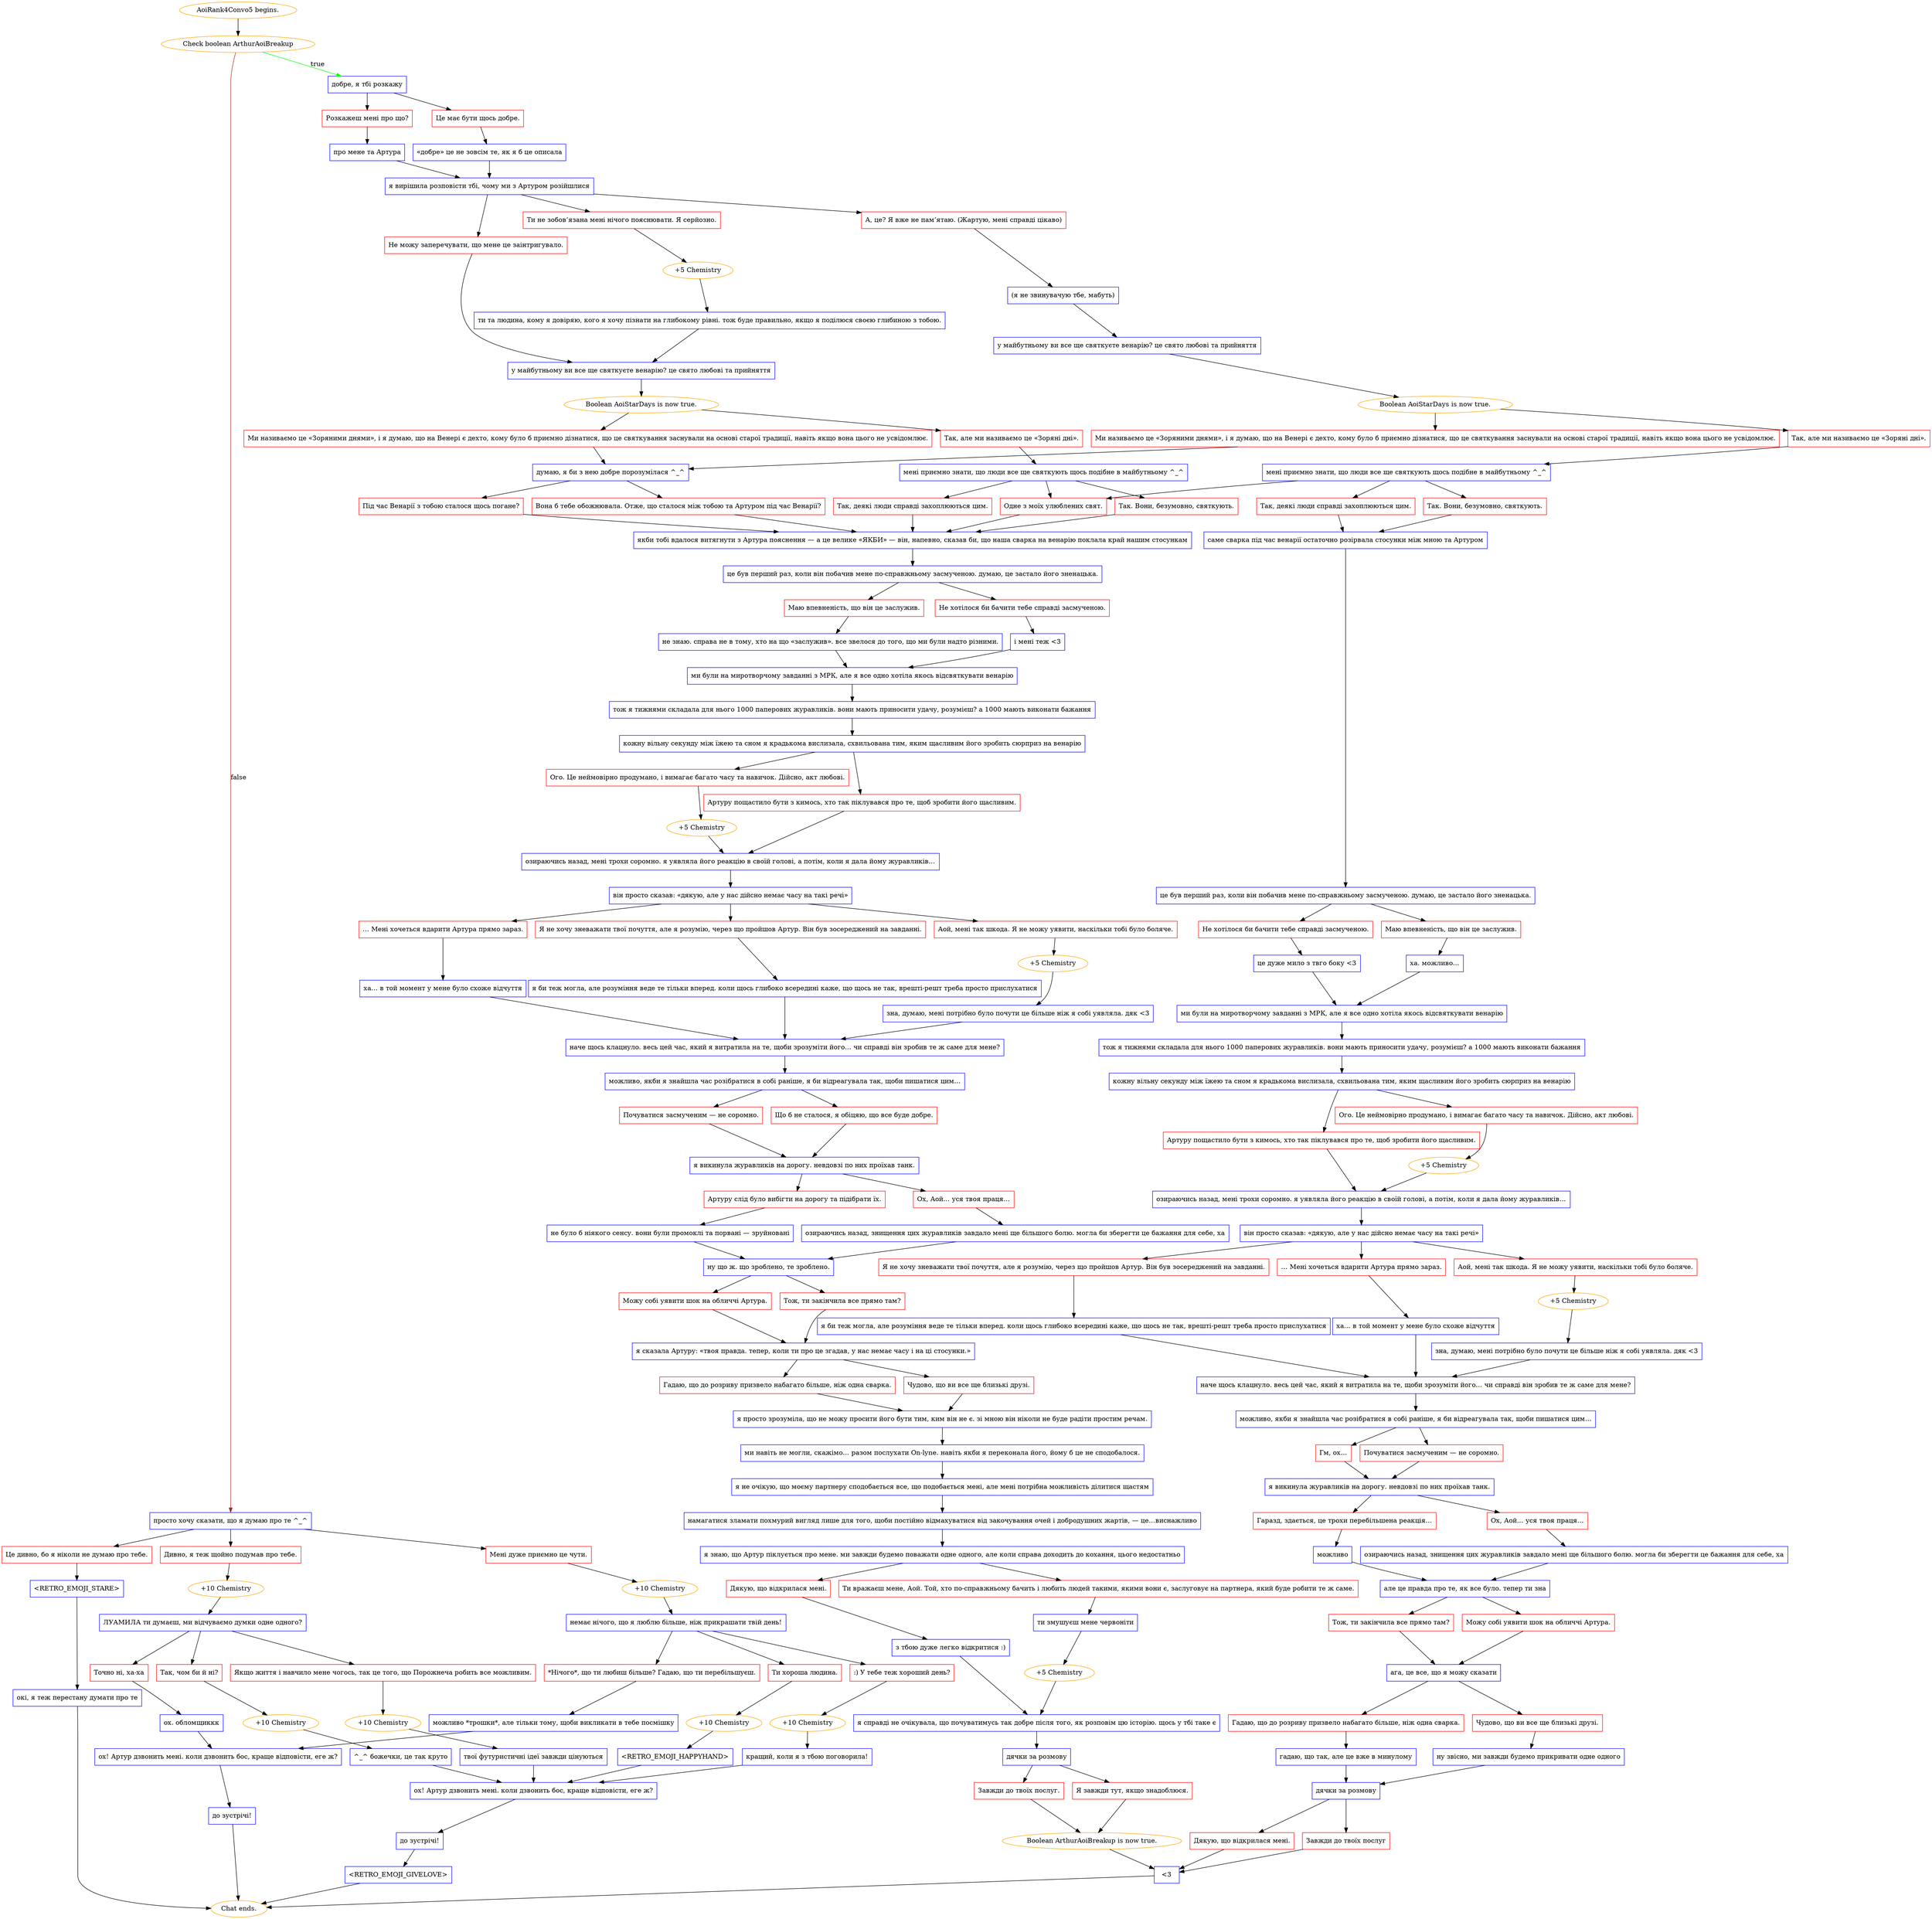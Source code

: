 digraph {
	"AoiRank4Convo5 begins." [color=orange];
		"AoiRank4Convo5 begins." -> j978891915;
	j978891915 [label="Check boolean ArthurAoiBreakup",color=orange];
		j978891915 -> j458460975 [label=true,color=green];
		j978891915 -> j1115793023 [label=false,color=brown];
	j458460975 [label="добре, я тбі розкажу",shape=box,color=blue];
		j458460975 -> j2125546002;
		j458460975 -> j3176911413;
	j1115793023 [label="просто хочу сказати, що я думаю про те ^_^",shape=box,color=blue];
		j1115793023 -> j704382428;
		j1115793023 -> j480985509;
		j1115793023 -> j1640309677;
	j2125546002 [label="Розкажеш мені про що?",shape=box,color=red];
		j2125546002 -> j4143756919;
	j3176911413 [label="Це має бути щось добре.",shape=box,color=red];
		j3176911413 -> j201896680;
	j704382428 [label="Мені дуже приємно це чути.",shape=box,color=red];
		j704382428 -> j2317396705;
	j480985509 [label="Дивно, я теж щойно подумав про тебе.",shape=box,color=red];
		j480985509 -> j1838933799;
	j1640309677 [label="Це дивно, бо я ніколи не думаю про тебе.",shape=box,color=red];
		j1640309677 -> j2907817185;
	j4143756919 [label="про мене та Артура",shape=box,color=blue];
		j4143756919 -> j2531957682;
	j201896680 [label="«добре» це не зовсім те, як я б це описала",shape=box,color=blue];
		j201896680 -> j2531957682;
	j2317396705 [label="+10 Chemistry",color=orange];
		j2317396705 -> j3046639017;
	j1838933799 [label="+10 Chemistry",color=orange];
		j1838933799 -> j3647068705;
	j2907817185 [label="<RETRO_EMOJI_STARE>",shape=box,color=blue];
		j2907817185 -> j2654405772;
	j2531957682 [label="я вирішила розповісти тбі, чому ми з Артуром розійшлися",shape=box,color=blue];
		j2531957682 -> j2119467936;
		j2531957682 -> j4142578824;
		j2531957682 -> j3829341191;
	j3046639017 [label="немає нічого, що я люблю більше, ніж прикрашати твій день!",shape=box,color=blue];
		j3046639017 -> j2265057800;
		j3046639017 -> j1616647006;
		j3046639017 -> j744411513;
	j3647068705 [label="ЛУАМИЛА ти думаєш, ми відчуваємо думки одне одного?",shape=box,color=blue];
		j3647068705 -> j3211133885;
		j3647068705 -> j2893518285;
		j3647068705 -> j1721993301;
	j2654405772 [label="окі, я теж перестану думати про те",shape=box,color=blue];
		j2654405772 -> "Chat ends.";
	j2119467936 [label="Ти не зобов’язана мені нічого пояснювати. Я серйозно.",shape=box,color=red];
		j2119467936 -> j2360315888;
	j4142578824 [label="Не можу заперечувати, що мене це заінтригувало.",shape=box,color=red];
		j4142578824 -> j3789803762;
	j3829341191 [label="А, це? Я вже не пам’ятаю. (Жартую, мені справді цікаво)",shape=box,color=red];
		j3829341191 -> j946103399;
	j2265057800 [label="Ти хороша людина.",shape=box,color=red];
		j2265057800 -> j3398474549;
	j1616647006 [label=":) У тебе теж хороший день?",shape=box,color=red];
		j1616647006 -> j3935656229;
	j744411513 [label="*Нічого*, що ти любиш більше? Гадаю, що ти перебільшуєш.",shape=box,color=red];
		j744411513 -> j2961484663;
	j3211133885 [label="Точно ні, ха-ха",shape=box,color=red];
		j3211133885 -> j2757919529;
	j2893518285 [label="Якщо життя і навчило мене чогось, так це того, що Порожнеча робить все можливим.",shape=box,color=red];
		j2893518285 -> j2199750802;
	j1721993301 [label="Так, чом би й ні?",shape=box,color=red];
		j1721993301 -> j878258578;
	"Chat ends." [color=orange];
	j2360315888 [label="+5 Chemistry",color=orange];
		j2360315888 -> j683406482;
	j3789803762 [label="у майбутньому ви все ще святкуєте венарію? це свято любові та прийняття",shape=box,color=blue];
		j3789803762 -> j2673493295;
	j946103399 [label="(я не звинувачую тбе, мабуть)",shape=box,color=blue];
		j946103399 -> j1691768537;
	j3398474549 [label="+10 Chemistry",color=orange];
		j3398474549 -> j532615578;
	j3935656229 [label="+10 Chemistry",color=orange];
		j3935656229 -> j1328803061;
	j2961484663 [label="можливо *трошки*, але тільки тому, щоби викликати в тебе посмішку",shape=box,color=blue];
		j2961484663 -> j3091031349;
	j2757919529 [label="ох. обломщиккк",shape=box,color=blue];
		j2757919529 -> j3091031349;
	j2199750802 [label="+10 Chemistry",color=orange];
		j2199750802 -> j3812292550;
	j878258578 [label="+10 Chemistry",color=orange];
		j878258578 -> j757022900;
	j683406482 [label="ти та людина, кому я довіряю, кого я хочу пізнати на глибокому рівні. тож буде правильно, якщо я поділюся своєю глибиною з тобою.",shape=box,color=blue];
		j683406482 -> j3789803762;
	j2673493295 [label="Boolean AoiStarDays is now true.",color=orange];
		j2673493295 -> j643192974;
		j2673493295 -> j1872290526;
	j1691768537 [label="у майбутньому ви все ще святкуєте венарію? це свято любові та прийняття",shape=box,color=blue];
		j1691768537 -> j3531613683;
	j532615578 [label="<RETRO_EMOJI_HAPPYHAND>",shape=box,color=blue];
		j532615578 -> j2068567670;
	j1328803061 [label="кращий, коли я з тбою поговорила!",shape=box,color=blue];
		j1328803061 -> j2068567670;
	j3091031349 [label="ох! Артур дзвонить мені. коли дзвонить бос, краще відповісти, еге ж?",shape=box,color=blue];
		j3091031349 -> j443433572;
	j3812292550 [label="твої футуристичні ідеї завжди цінуються",shape=box,color=blue];
		j3812292550 -> j2068567670;
	j757022900 [label="^_^ божечки, це так круто",shape=box,color=blue];
		j757022900 -> j2068567670;
	j643192974 [label="Так, але ми називаємо це «Зоряні дні».",shape=box,color=red];
		j643192974 -> j2630164028;
	j1872290526 [label="Ми називаємо це «Зоряними днями», і я думаю, що на Венері є дехто, кому було б приємно дізнатися, що це святкування заснували на основі старої традиції, навіть якщо вона цього не усвідомлює.",shape=box,color=red];
		j1872290526 -> j2589405187;
	j3531613683 [label="Boolean AoiStarDays is now true.",color=orange];
		j3531613683 -> j1716902084;
		j3531613683 -> j1633896051;
	j2068567670 [label="ох! Артур дзвонить мені. коли дзвонить бос, краще відповісти, еге ж?",shape=box,color=blue];
		j2068567670 -> j2158956136;
	j443433572 [label="до зустрічі!",shape=box,color=blue];
		j443433572 -> "Chat ends.";
	j2630164028 [label="мені приємно знати, що люди все ще святкують щось подібне в майбутньому ^_^",shape=box,color=blue];
		j2630164028 -> j658613730;
		j2630164028 -> j1202040423;
		j2630164028 -> j2831028410;
	j2589405187 [label="думаю, я би з нею добре порозумілася ^_^",shape=box,color=blue];
		j2589405187 -> j3179524128;
		j2589405187 -> j2784404762;
	j1716902084 [label="Так, але ми називаємо це «Зоряні дні».",shape=box,color=red];
		j1716902084 -> j3164584831;
	j1633896051 [label="Ми називаємо це «Зоряними днями», і я думаю, що на Венері є дехто, кому було б приємно дізнатися, що це святкування заснували на основі старої традиції, навіть якщо вона цього не усвідомлює.",shape=box,color=red];
		j1633896051 -> j2589405187;
	j2158956136 [label="до зустрічі!",shape=box,color=blue];
		j2158956136 -> j3455463371;
	j658613730 [label="Так. Вони, безумовно, святкують.",shape=box,color=red];
		j658613730 -> j612565662;
	j1202040423 [label="Так, деякі люди справді захоплюються цим.",shape=box,color=red];
		j1202040423 -> j612565662;
	j2831028410 [label="Одне з моїх улюблених свят.",shape=box,color=red];
		j2831028410 -> j612565662;
	j3179524128 [label="Вона б тебе обожнювала. Отже, що сталося між тобою та Артуром під час Венарії?",shape=box,color=red];
		j3179524128 -> j612565662;
	j2784404762 [label="Під час Венарії з тобою сталося щось погане?",shape=box,color=red];
		j2784404762 -> j612565662;
	j3164584831 [label="мені приємно знати, що люди все ще святкують щось подібне в майбутньому ^_^",shape=box,color=blue];
		j3164584831 -> j2831028410;
		j3164584831 -> j1798313568;
		j3164584831 -> j276526304;
	j3455463371 [label="<RETRO_EMOJI_GIVELOVE>",shape=box,color=blue];
		j3455463371 -> "Chat ends.";
	j612565662 [label="якби тобі вдалося витягнути з Артура пояснення — а це велике «ЯКБИ» — він, напевно, сказав би, що наша сварка на венарію поклала край нашим стосункам",shape=box,color=blue];
		j612565662 -> j534313639;
	j1798313568 [label="Так, деякі люди справді захоплюються цим.",shape=box,color=red];
		j1798313568 -> j1677862806;
	j276526304 [label="Так. Вони, безумовно, святкують.",shape=box,color=red];
		j276526304 -> j1677862806;
	j534313639 [label="це був перший раз, коли він побачив мене по-справжньому засмученою. думаю, це застало його зненацька.",shape=box,color=blue];
		j534313639 -> j462779605;
		j534313639 -> j2226753741;
	j1677862806 [label="саме сварка під час венарії остаточно розірвала стосунки між мною та Артуром",shape=box,color=blue];
		j1677862806 -> j2877827017;
	j462779605 [label="Не хотілося би бачити тебе справді засмученою.",shape=box,color=red];
		j462779605 -> j433476867;
	j2226753741 [label="Маю впевненість, що він це заслужив.",shape=box,color=red];
		j2226753741 -> j2384855946;
	j2877827017 [label="це був перший раз, коли він побачив мене по-справжньому засмученою. думаю, це застало його зненацька.",shape=box,color=blue];
		j2877827017 -> j4076406631;
		j2877827017 -> j2751354787;
	j433476867 [label="і мені теж <3",shape=box,color=blue];
		j433476867 -> j4025197006;
	j2384855946 [label="не знаю. справа не в тому, хто на що «заслужив». все звелося до того, що ми були надто різними.",shape=box,color=blue];
		j2384855946 -> j4025197006;
	j4076406631 [label="Не хотілося би бачити тебе справді засмученою.",shape=box,color=red];
		j4076406631 -> j3708501346;
	j2751354787 [label="Маю впевненість, що він це заслужив.",shape=box,color=red];
		j2751354787 -> j1616296244;
	j4025197006 [label="ми були на миротворчому завданні з МРК, але я все одно хотіла якось відсвяткувати венарію",shape=box,color=blue];
		j4025197006 -> j3586988496;
	j3708501346 [label="це дуже мило з твго боку <3",shape=box,color=blue];
		j3708501346 -> j3270198938;
	j1616296244 [label="ха. можливо…",shape=box,color=blue];
		j1616296244 -> j3270198938;
	j3586988496 [label="тож я тижнями складала для нього 1000 паперових журавликів. вони мають приносити удачу, розумієш? а 1000 мають виконати бажання",shape=box,color=blue];
		j3586988496 -> j253908258;
	j3270198938 [label="ми були на миротворчому завданні з МРК, але я все одно хотіла якось відсвяткувати венарію",shape=box,color=blue];
		j3270198938 -> j3015841542;
	j253908258 [label="кожну вільну секунду між їжею та сном я крадькома вислизала, схвильована тим, яким щасливим його зробить сюрприз на венарію",shape=box,color=blue];
		j253908258 -> j1262943272;
		j253908258 -> j3190491765;
	j3015841542 [label="тож я тижнями складала для нього 1000 паперових журавликів. вони мають приносити удачу, розумієш? а 1000 мають виконати бажання",shape=box,color=blue];
		j3015841542 -> j1507639940;
	j1262943272 [label="Ого. Це неймовірно продумано, і вимагає багато часу та навичок. Дійсно, акт любові.",shape=box,color=red];
		j1262943272 -> j89066885;
	j3190491765 [label="Артуру пощастило бути з кимось, хто так піклувався про те, щоб зробити його щасливим.",shape=box,color=red];
		j3190491765 -> j3214221248;
	j1507639940 [label="кожну вільну секунду між їжею та сном я крадькома вислизала, схвильована тим, яким щасливим його зробить сюрприз на венарію",shape=box,color=blue];
		j1507639940 -> j3943872069;
		j1507639940 -> j2816465491;
	j89066885 [label="+5 Chemistry",color=orange];
		j89066885 -> j3214221248;
	j3214221248 [label="озираючись назад, мені трохи соромно. я уявляла його реакцію в своїй голові, а потім, коли я дала йому журавликів…",shape=box,color=blue];
		j3214221248 -> j1642233212;
	j3943872069 [label="Ого. Це неймовірно продумано, і вимагає багато часу та навичок. Дійсно, акт любові.",shape=box,color=red];
		j3943872069 -> j1183879403;
	j2816465491 [label="Артуру пощастило бути з кимось, хто так піклувався про те, щоб зробити його щасливим.",shape=box,color=red];
		j2816465491 -> j2495795036;
	j1642233212 [label="він просто сказав: «дякую, але у нас дійсно немає часу на такі речі»",shape=box,color=blue];
		j1642233212 -> j2322841018;
		j1642233212 -> j3768577760;
		j1642233212 -> j1017909593;
	j1183879403 [label="+5 Chemistry",color=orange];
		j1183879403 -> j2495795036;
	j2495795036 [label="озираючись назад, мені трохи соромно. я уявляла його реакцію в своїй голові, а потім, коли я дала йому журавликів…",shape=box,color=blue];
		j2495795036 -> j1370506801;
	j2322841018 [label="… Мені хочеться вдарити Артура прямо зараз.",shape=box,color=red];
		j2322841018 -> j1646887562;
	j3768577760 [label="Аой, мені так шкода. Я не можу уявити, наскільки тобі було боляче.",shape=box,color=red];
		j3768577760 -> j2982025141;
	j1017909593 [label="Я не хочу зневажати твої почуття, але я розумію, через що пройшов Артур. Він був зосереджений на завданні.",shape=box,color=red];
		j1017909593 -> j1465312014;
	j1370506801 [label="він просто сказав: «дякую, але у нас дійсно немає часу на такі речі»",shape=box,color=blue];
		j1370506801 -> j2500936522;
		j1370506801 -> j2208707982;
		j1370506801 -> j1558504353;
	j1646887562 [label="ха… в той момент у мене було схоже відчуття",shape=box,color=blue];
		j1646887562 -> j151782048;
	j2982025141 [label="+5 Chemistry",color=orange];
		j2982025141 -> j1665537272;
	j1465312014 [label="я би теж могла, але розуміння веде те тільки вперед. коли щось глибоко всередині каже, що щось не так, врешті-решт треба просто прислухатися",shape=box,color=blue];
		j1465312014 -> j151782048;
	j2500936522 [label="Я не хочу зневажати твої почуття, але я розумію, через що пройшов Артур. Він був зосереджений на завданні.",shape=box,color=red];
		j2500936522 -> j1944853564;
	j2208707982 [label="Аой, мені так шкода. Я не можу уявити, наскільки тобі було боляче.",shape=box,color=red];
		j2208707982 -> j41792551;
	j1558504353 [label="… Мені хочеться вдарити Артура прямо зараз.",shape=box,color=red];
		j1558504353 -> j2836435031;
	j151782048 [label="наче щось клацнуло. весь цей час, який я витратила на те, щоби зрозуміти його… чи справді він зробив те ж саме для мене?",shape=box,color=blue];
		j151782048 -> j3859720618;
	j1665537272 [label="зна, думаю, мені потрібно було почути це більше ніж я собі уявляла. дяк <3",shape=box,color=blue];
		j1665537272 -> j151782048;
	j1944853564 [label="я би теж могла, але розуміння веде те тільки вперед. коли щось глибоко всередині каже, що щось не так, врешті-решт треба просто прислухатися",shape=box,color=blue];
		j1944853564 -> j2989970856;
	j41792551 [label="+5 Chemistry",color=orange];
		j41792551 -> j886028296;
	j2836435031 [label="ха… в той момент у мене було схоже відчуття",shape=box,color=blue];
		j2836435031 -> j2989970856;
	j3859720618 [label="можливо, якби я знайшла час розібратися в собі раніше, я би відреагувала так, щоби пишатися цим…",shape=box,color=blue];
		j3859720618 -> j1526022872;
		j3859720618 -> j600191742;
	j2989970856 [label="наче щось клацнуло. весь цей час, який я витратила на те, щоби зрозуміти його… чи справді він зробив те ж саме для мене?",shape=box,color=blue];
		j2989970856 -> j1976961055;
	j886028296 [label="зна, думаю, мені потрібно було почути це більше ніж я собі уявляла. дяк <3",shape=box,color=blue];
		j886028296 -> j2989970856;
	j1526022872 [label="Почуватися засмученим — не соромно.",shape=box,color=red];
		j1526022872 -> j3032533922;
	j600191742 [label="Що б не сталося, я обіцяю, що все буде добре.",shape=box,color=red];
		j600191742 -> j3032533922;
	j1976961055 [label="можливо, якби я знайшла час розібратися в собі раніше, я би відреагувала так, щоби пишатися цим…",shape=box,color=blue];
		j1976961055 -> j3515580011;
		j1976961055 -> j2734248067;
	j3032533922 [label="я викинула журавликів на дорогу. невдовзі по них проїхав танк.",shape=box,color=blue];
		j3032533922 -> j2027359127;
		j3032533922 -> j4110512011;
	j3515580011 [label="Гм, ох…",shape=box,color=red];
		j3515580011 -> j1288473868;
	j2734248067 [label="Почуватися засмученим — не соромно.",shape=box,color=red];
		j2734248067 -> j1288473868;
	j2027359127 [label="Ох, Аой… уся твоя праця…",shape=box,color=red];
		j2027359127 -> j4139885847;
	j4110512011 [label="Артуру слід було вибігти на дорогу та підібрати їх.",shape=box,color=red];
		j4110512011 -> j2434357586;
	j1288473868 [label="я викинула журавликів на дорогу. невдовзі по них проїхав танк.",shape=box,color=blue];
		j1288473868 -> j3900078102;
		j1288473868 -> j689785696;
	j4139885847 [label="озираючись назад, знищення цих журавликів завдало мені ще більшого болю. могла би зберегти це бажання для себе, ха",shape=box,color=blue];
		j4139885847 -> j1554521927;
	j2434357586 [label="не було б ніякого сенсу. вони були промоклі та порвані — зруйновані",shape=box,color=blue];
		j2434357586 -> j1554521927;
	j3900078102 [label="Ох, Аой… уся твоя праця…",shape=box,color=red];
		j3900078102 -> j3418195529;
	j689785696 [label="Гаразд, здається, це трохи перебільшена реакція…",shape=box,color=red];
		j689785696 -> j2297298721;
	j1554521927 [label="ну що ж. що зроблено, те зроблено.",shape=box,color=blue];
		j1554521927 -> j3865780053;
		j1554521927 -> j1509775739;
	j3418195529 [label="озираючись назад, знищення цих журавликів завдало мені ще більшого болю. могла би зберегти це бажання для себе, ха",shape=box,color=blue];
		j3418195529 -> j4008048756;
	j2297298721 [label="можливо",shape=box,color=blue];
		j2297298721 -> j4008048756;
	j3865780053 [label="Тож, ти закінчила все прямо там?",shape=box,color=red];
		j3865780053 -> j1046793899;
	j1509775739 [label="Можу собі уявити шок на обличчі Артура.",shape=box,color=red];
		j1509775739 -> j1046793899;
	j4008048756 [label="але це правда про те, як все було. тепер ти зна",shape=box,color=blue];
		j4008048756 -> j1347263105;
		j4008048756 -> j1720260907;
	j1046793899 [label="я сказала Артуру: «твоя правда. тепер, коли ти про це згадав, у нас немає часу і на ці стосунки.»",shape=box,color=blue];
		j1046793899 -> j3099262223;
		j1046793899 -> j4101485466;
	j1347263105 [label="Тож, ти закінчила все прямо там?",shape=box,color=red];
		j1347263105 -> j1784401673;
	j1720260907 [label="Можу собі уявити шок на обличчі Артура.",shape=box,color=red];
		j1720260907 -> j1784401673;
	j3099262223 [label="Чудово, що ви все ще близькі друзі.",shape=box,color=red];
		j3099262223 -> j2534758711;
	j4101485466 [label="Гадаю, що до розриву призвело набагато більше, ніж одна сварка.",shape=box,color=red];
		j4101485466 -> j2534758711;
	j1784401673 [label="ага, це все, що я можу сказати",shape=box,color=blue];
		j1784401673 -> j3287900652;
		j1784401673 -> j2094909834;
	j2534758711 [label="я просто зрозуміла, що не можу просити його бути тим, ким він не є. зі мною він ніколи не буде радіти простим речам.",shape=box,color=blue];
		j2534758711 -> j3779034668;
	j3287900652 [label="Чудово, що ви все ще близькі друзі.",shape=box,color=red];
		j3287900652 -> j1783845219;
	j2094909834 [label="Гадаю, що до розриву призвело набагато більше, ніж одна сварка.",shape=box,color=red];
		j2094909834 -> j2947854894;
	j3779034668 [label="ми навіть не могли, скажімо… разом послухати On-lyne. навіть якби я переконала його, йому б це не сподобалося.",shape=box,color=blue];
		j3779034668 -> j2122109548;
	j1783845219 [label="ну звісно, ми завжди будемо прикривати одне одного",shape=box,color=blue];
		j1783845219 -> j3146179650;
	j2947854894 [label="гадаю, що так, але це вже в минулому",shape=box,color=blue];
		j2947854894 -> j3146179650;
	j2122109548 [label="я не очікую, що моєму партнеру сподобається все, що подобається мені, але мені потрібна можливість ділитися щастям",shape=box,color=blue];
		j2122109548 -> j2976387772;
	j3146179650 [label="дячки за розмову",shape=box,color=blue];
		j3146179650 -> j3661001372;
		j3146179650 -> j558218297;
	j2976387772 [label="намагатися зламати похмурий вигляд лише для того, щоби постійно відмахуватися від закочування очей і добродушних жартів, — це…виснажливо",shape=box,color=blue];
		j2976387772 -> j3146842079;
	j3661001372 [label="Завжди до твоїх послуг",shape=box,color=red];
		j3661001372 -> j1841680728;
	j558218297 [label="Дякую, що відкрилася мені.",shape=box,color=red];
		j558218297 -> j1841680728;
	j3146842079 [label="я знаю, що Артур піклується про мене. ми завжди будемо поважати одне одного, але коли справа доходить до кохання, цього недостатньо",shape=box,color=blue];
		j3146842079 -> j3344645204;
		j3146842079 -> j589040485;
	j1841680728 [label="<3",shape=box,color=blue];
		j1841680728 -> "Chat ends.";
	j3344645204 [label="Дякую, що відкрилася мені.",shape=box,color=red];
		j3344645204 -> j755322980;
	j589040485 [label="Ти вражаєш мене, Аой. Той, хто по-справжньому бачить і любить людей такими, якими вони є, заслуговує на партнера, який буде робити те ж саме.",shape=box,color=red];
		j589040485 -> j2038741316;
	j755322980 [label="з тбою дуже легко відкритися :)",shape=box,color=blue];
		j755322980 -> j2408012206;
	j2038741316 [label="ти змушуєш мене червоніти",shape=box,color=blue];
		j2038741316 -> j1472210193;
	j2408012206 [label="я справді не очікувала, що почуватимусь так добре після того, як розповім цю історію. щось у тбі таке є",shape=box,color=blue];
		j2408012206 -> j3076787092;
	j1472210193 [label="+5 Chemistry",color=orange];
		j1472210193 -> j2408012206;
	j3076787092 [label="дячки за розмову",shape=box,color=blue];
		j3076787092 -> j26110951;
		j3076787092 -> j768565827;
	j26110951 [label="Я завжди тут, якщо знадоблюся.",shape=box,color=red];
		j26110951 -> j242659642;
	j768565827 [label="Завжди до твоїх послуг.",shape=box,color=red];
		j768565827 -> j242659642;
	j242659642 [label="Boolean ArthurAoiBreakup is now true.",color=orange];
		j242659642 -> j1841680728;
}